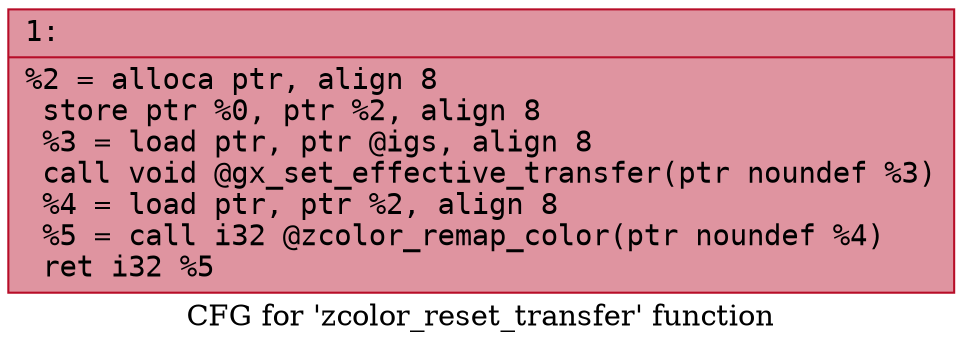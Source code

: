 digraph "CFG for 'zcolor_reset_transfer' function" {
	label="CFG for 'zcolor_reset_transfer' function";

	Node0x60000189e8a0 [shape=record,color="#b70d28ff", style=filled, fillcolor="#b70d2870" fontname="Courier",label="{1:\l|  %2 = alloca ptr, align 8\l  store ptr %0, ptr %2, align 8\l  %3 = load ptr, ptr @igs, align 8\l  call void @gx_set_effective_transfer(ptr noundef %3)\l  %4 = load ptr, ptr %2, align 8\l  %5 = call i32 @zcolor_remap_color(ptr noundef %4)\l  ret i32 %5\l}"];
}

